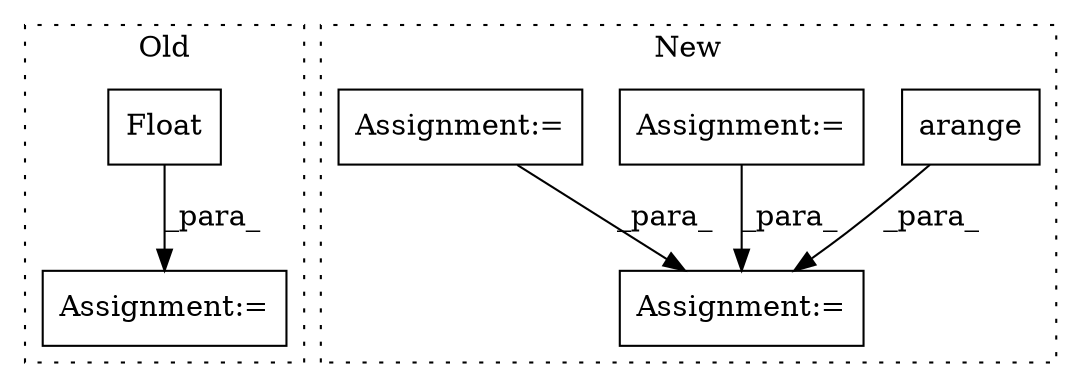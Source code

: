 digraph G {
subgraph cluster0 {
1 [label="Float" a="32" s="851,858" l="6,1" shape="box"];
5 [label="Assignment:=" a="7" s="807" l="1" shape="box"];
label = "Old";
style="dotted";
}
subgraph cluster1 {
2 [label="arange" a="32" s="743,778" l="7,1" shape="box"];
3 [label="Assignment:=" a="7" s="974" l="1" shape="box"];
4 [label="Assignment:=" a="7" s="918" l="1" shape="box"];
6 [label="Assignment:=" a="7" s="833" l="1" shape="box"];
label = "New";
style="dotted";
}
1 -> 5 [label="_para_"];
2 -> 3 [label="_para_"];
4 -> 3 [label="_para_"];
6 -> 3 [label="_para_"];
}